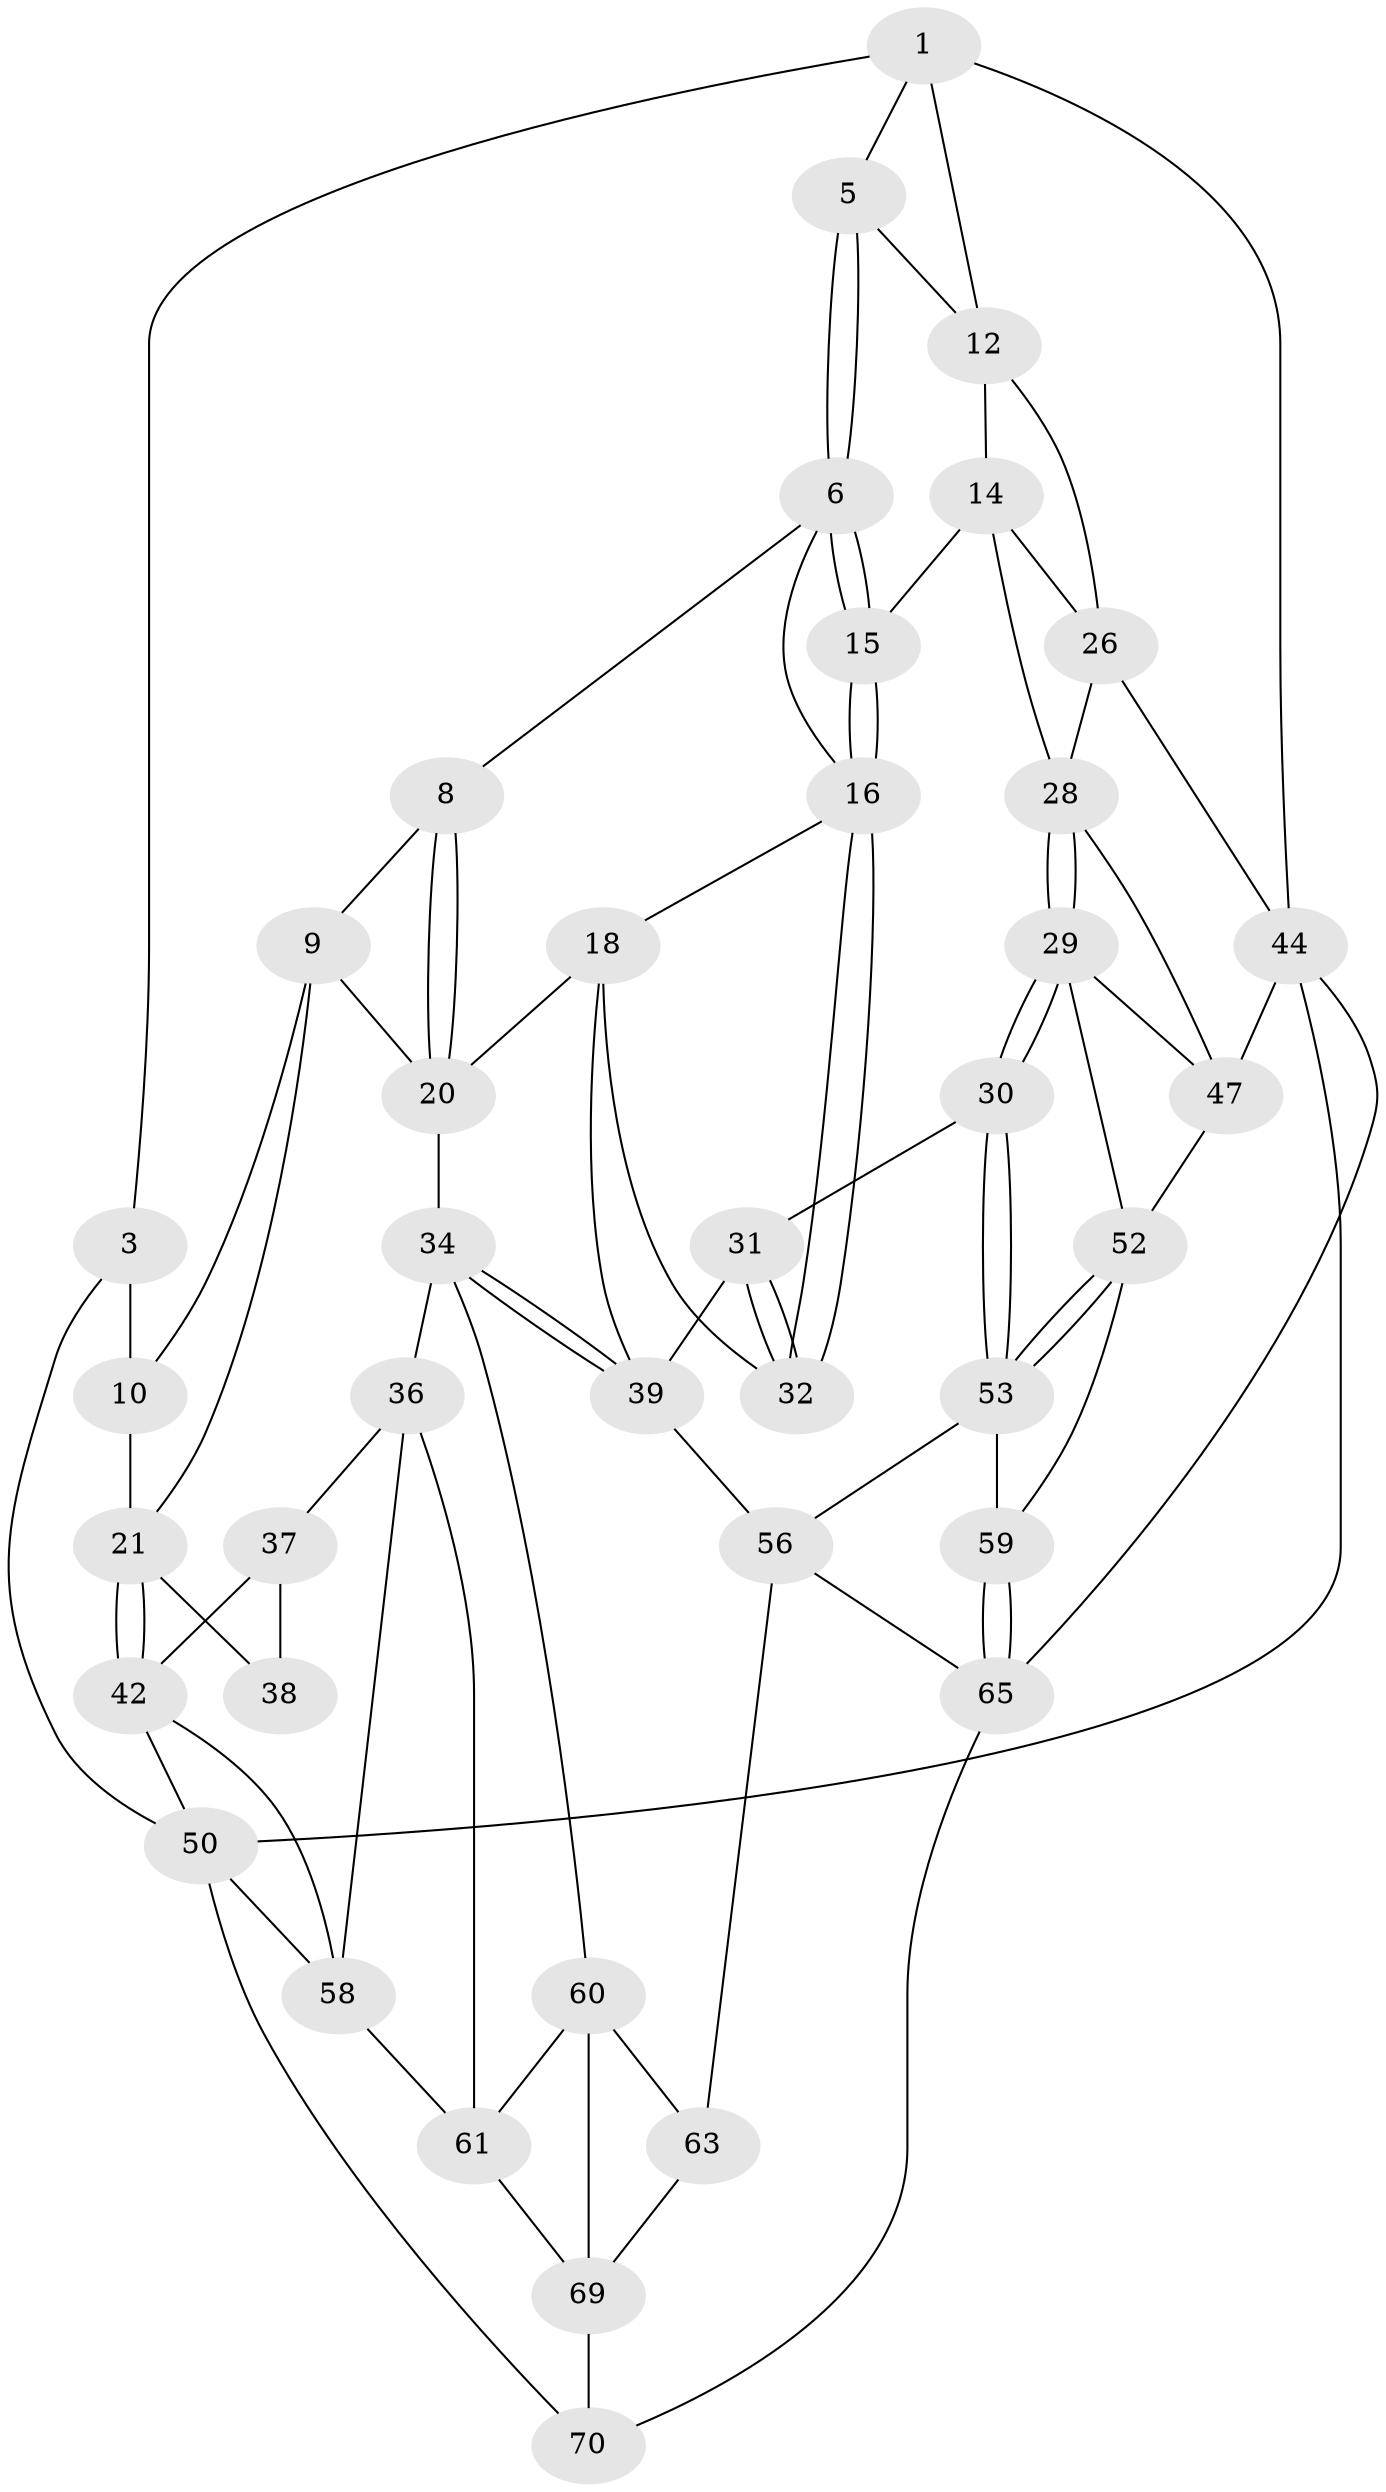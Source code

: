 // Generated by graph-tools (version 1.1) at 2025/24/03/03/25 07:24:34]
// undirected, 40 vertices, 87 edges
graph export_dot {
graph [start="1"]
  node [color=gray90,style=filled];
  1 [pos="+0.47188702214750167+0",super="+2"];
  3 [pos="+0+0",super="+4"];
  5 [pos="+0.5525447328441165+0.08059711772296305"];
  6 [pos="+0.5486049674779884+0.10896668935983438",super="+7"];
  8 [pos="+0.30089782675832766+0.21421348710262444"];
  9 [pos="+0.27206085784966605+0.20262920393386658",super="+23"];
  10 [pos="+0.2810549850461296+0.07762599198853867",super="+11"];
  12 [pos="+0.7461188675011015+0.13462171871778134",super="+13"];
  14 [pos="+0.7638379696593688+0.2770598450781999",super="+25"];
  15 [pos="+0.7347999986042112+0.2878818516847198"];
  16 [pos="+0.7143168482412036+0.3037549793026384",super="+17"];
  18 [pos="+0.5045257910682409+0.32316498352441336",super="+19"];
  20 [pos="+0.4028894515849984+0.33006056055533595",super="+24"];
  21 [pos="+0+0.05188634914561654",super="+22"];
  26 [pos="+1+0.2799837029978873",super="+27"];
  28 [pos="+0.7897237495910819+0.45125120966735704",super="+46"];
  29 [pos="+0.773215970794478+0.47379596085583386",super="+51"];
  30 [pos="+0.7512422157240858+0.4832290894022658"];
  31 [pos="+0.713420716952025+0.45869308242760953",super="+40"];
  32 [pos="+0.6557984723702845+0.37823819760625704",super="+33"];
  34 [pos="+0.28556791319075325+0.5076001902341947",super="+35"];
  36 [pos="+0.20804550746522235+0.4945460545144831",super="+57"];
  37 [pos="+0.2065826900555212+0.49307005413800803",super="+43"];
  38 [pos="+0.16583870654828928+0.33404919892302526"];
  39 [pos="+0.3954155925964615+0.5418558725250099",super="+41"];
  42 [pos="+0+0.47889348687231703",super="+49"];
  44 [pos="+1+1",super="+45"];
  47 [pos="+0.9654363023598188+0.6511507557049914",super="+48"];
  50 [pos="+0+1",super="+72"];
  52 [pos="+0.8701400526530042+0.6053194497611458",super="+54"];
  53 [pos="+0.7455859972651631+0.5390820370528928",super="+55"];
  56 [pos="+0.5207645510036365+0.6661711279833159",super="+62"];
  58 [pos="+0+0.7045135332997177",super="+68"];
  59 [pos="+0.8067833684440208+0.6869439084276996"];
  60 [pos="+0.22677749753515103+0.6610697575345783",super="+64"];
  61 [pos="+0.18323320231423945+0.7243277084041795",super="+67"];
  63 [pos="+0.46667649772762226+0.7491562287032788"];
  65 [pos="+0.709675322841733+0.785781690094478",super="+66"];
  69 [pos="+0.24535673742448916+0.8884296417503359",super="+71"];
  70 [pos="+0.6231536670926267+1"];
  1 -- 5;
  1 -- 3;
  1 -- 44;
  1 -- 12;
  3 -- 50;
  3 -- 10 [weight=2];
  5 -- 6;
  5 -- 6;
  5 -- 12;
  6 -- 15;
  6 -- 15;
  6 -- 8;
  6 -- 16;
  8 -- 9;
  8 -- 20;
  8 -- 20;
  9 -- 10;
  9 -- 20;
  9 -- 21;
  10 -- 21;
  12 -- 14;
  12 -- 26;
  14 -- 15;
  14 -- 26;
  14 -- 28;
  15 -- 16;
  15 -- 16;
  16 -- 32;
  16 -- 32;
  16 -- 18;
  18 -- 20;
  18 -- 39;
  18 -- 32;
  20 -- 34;
  21 -- 42;
  21 -- 42;
  21 -- 38;
  26 -- 44;
  26 -- 28;
  28 -- 29;
  28 -- 29;
  28 -- 47;
  29 -- 30;
  29 -- 30;
  29 -- 52;
  29 -- 47;
  30 -- 31;
  30 -- 53;
  30 -- 53;
  31 -- 32 [weight=2];
  31 -- 32;
  31 -- 39;
  34 -- 39;
  34 -- 39;
  34 -- 36;
  34 -- 60;
  36 -- 37;
  36 -- 58;
  36 -- 61;
  37 -- 38 [weight=2];
  37 -- 42;
  39 -- 56;
  42 -- 50;
  42 -- 58;
  44 -- 50;
  44 -- 65;
  44 -- 47;
  47 -- 52;
  50 -- 70;
  50 -- 58;
  52 -- 53;
  52 -- 53;
  52 -- 59;
  53 -- 56;
  53 -- 59;
  56 -- 65;
  56 -- 63;
  58 -- 61;
  59 -- 65;
  59 -- 65;
  60 -- 61;
  60 -- 69;
  60 -- 63;
  61 -- 69;
  63 -- 69;
  65 -- 70;
  69 -- 70;
}
